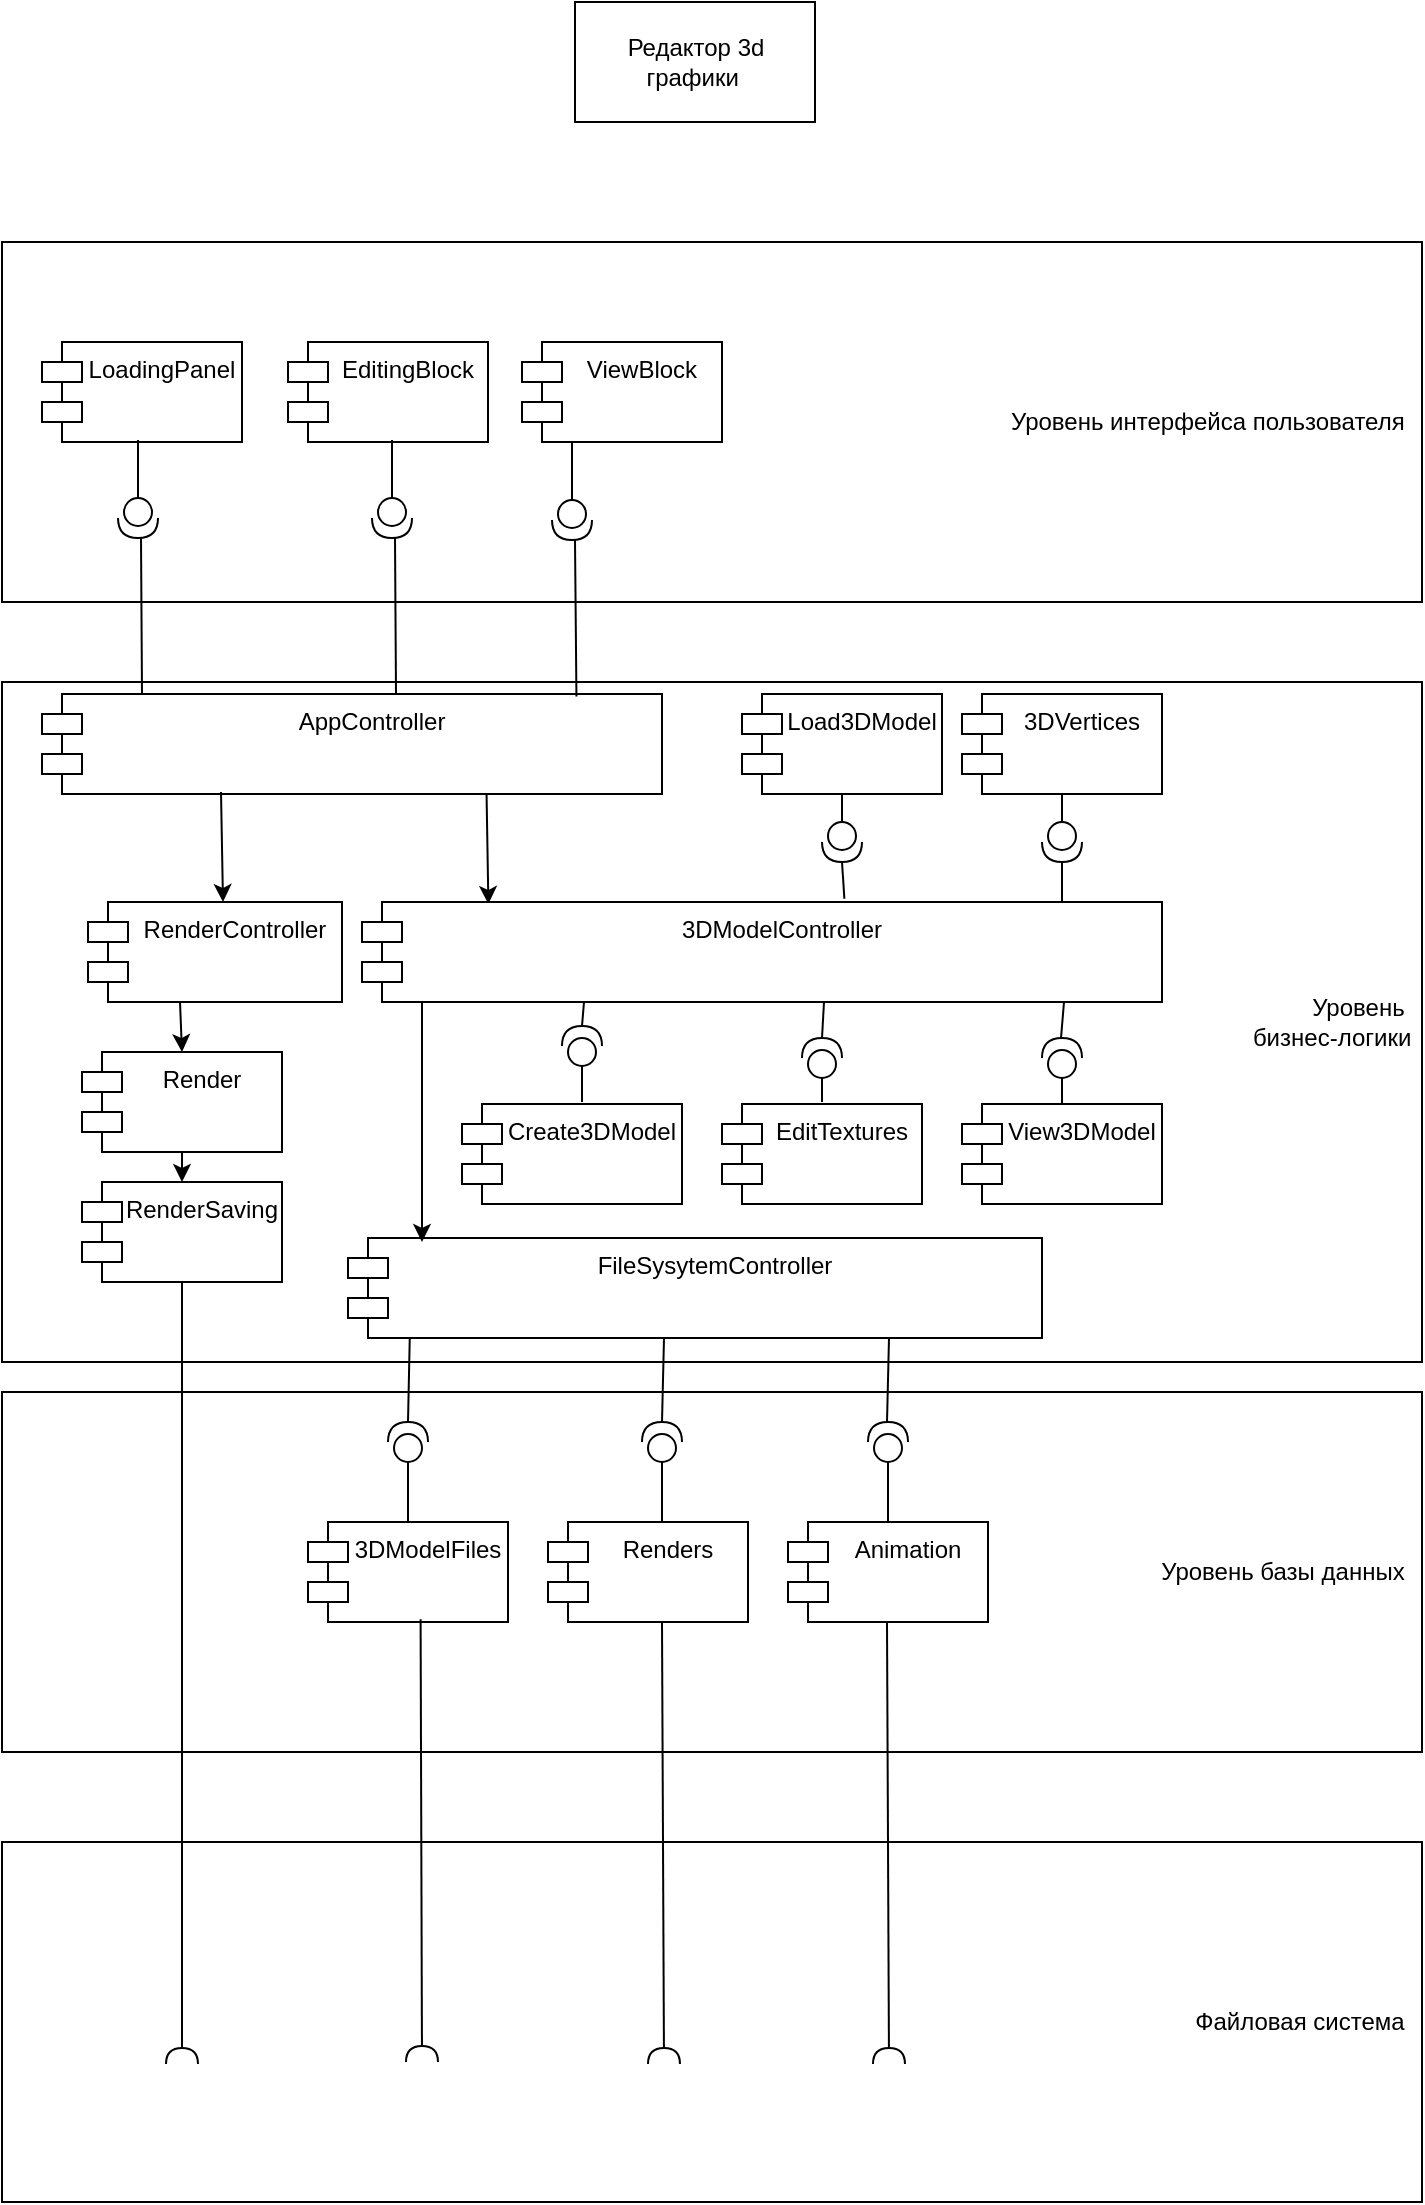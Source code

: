 <mxfile version="24.7.5">
  <diagram id="C5RBs43oDa-KdzZeNtuy" name="Page-1">
    <mxGraphModel dx="852" dy="469" grid="1" gridSize="10" guides="1" tooltips="1" connect="1" arrows="1" fold="1" page="1" pageScale="1" pageWidth="827" pageHeight="1169" math="0" shadow="0">
      <root>
        <mxCell id="WIyWlLk6GJQsqaUBKTNV-0" />
        <mxCell id="WIyWlLk6GJQsqaUBKTNV-1" parent="WIyWlLk6GJQsqaUBKTNV-0" />
        <mxCell id="HUrFkQCUV42tPH5ERu3b-1" value="Уровень интерфейса пользователя&amp;nbsp;&amp;nbsp;" style="rounded=0;whiteSpace=wrap;html=1;align=right;" vertex="1" parent="WIyWlLk6GJQsqaUBKTNV-1">
          <mxGeometry x="60" y="130" width="710" height="180" as="geometry" />
        </mxCell>
        <mxCell id="HUrFkQCUV42tPH5ERu3b-2" value="Уровень&amp;nbsp;&amp;nbsp;&lt;div&gt;бизнес-логики&amp;nbsp;&lt;/div&gt;" style="rounded=0;whiteSpace=wrap;html=1;align=right;" vertex="1" parent="WIyWlLk6GJQsqaUBKTNV-1">
          <mxGeometry x="60" y="350" width="710" height="340" as="geometry" />
        </mxCell>
        <mxCell id="HUrFkQCUV42tPH5ERu3b-3" value="Уровень базы данных&amp;nbsp;&amp;nbsp;" style="rounded=0;whiteSpace=wrap;html=1;align=right;" vertex="1" parent="WIyWlLk6GJQsqaUBKTNV-1">
          <mxGeometry x="60" y="705" width="710" height="180" as="geometry" />
        </mxCell>
        <mxCell id="HUrFkQCUV42tPH5ERu3b-4" value="Файловая система&amp;nbsp;&amp;nbsp;" style="rounded=0;whiteSpace=wrap;html=1;align=right;" vertex="1" parent="WIyWlLk6GJQsqaUBKTNV-1">
          <mxGeometry x="60" y="930" width="710" height="180" as="geometry" />
        </mxCell>
        <mxCell id="HUrFkQCUV42tPH5ERu3b-5" value="LoadingPanel" style="shape=module;align=left;spacingLeft=20;align=center;verticalAlign=top;whiteSpace=wrap;html=1;" vertex="1" parent="WIyWlLk6GJQsqaUBKTNV-1">
          <mxGeometry x="80" y="180" width="100" height="50" as="geometry" />
        </mxCell>
        <mxCell id="HUrFkQCUV42tPH5ERu3b-6" value="EditingBlock" style="shape=module;align=left;spacingLeft=20;align=center;verticalAlign=top;whiteSpace=wrap;html=1;" vertex="1" parent="WIyWlLk6GJQsqaUBKTNV-1">
          <mxGeometry x="203" y="180" width="100" height="50" as="geometry" />
        </mxCell>
        <mxCell id="HUrFkQCUV42tPH5ERu3b-8" value="ViewBlock" style="shape=module;align=left;spacingLeft=20;align=center;verticalAlign=top;whiteSpace=wrap;html=1;" vertex="1" parent="WIyWlLk6GJQsqaUBKTNV-1">
          <mxGeometry x="320" y="180" width="100" height="50" as="geometry" />
        </mxCell>
        <mxCell id="HUrFkQCUV42tPH5ERu3b-9" value="3DModelFiles&lt;div&gt;&lt;br&gt;&lt;/div&gt;" style="shape=module;align=left;spacingLeft=20;align=center;verticalAlign=top;whiteSpace=wrap;html=1;" vertex="1" parent="WIyWlLk6GJQsqaUBKTNV-1">
          <mxGeometry x="213" y="770" width="100" height="50" as="geometry" />
        </mxCell>
        <mxCell id="HUrFkQCUV42tPH5ERu3b-10" value="Renders" style="shape=module;align=left;spacingLeft=20;align=center;verticalAlign=top;whiteSpace=wrap;html=1;" vertex="1" parent="WIyWlLk6GJQsqaUBKTNV-1">
          <mxGeometry x="333" y="770" width="100" height="50" as="geometry" />
        </mxCell>
        <mxCell id="HUrFkQCUV42tPH5ERu3b-11" value="Animation" style="shape=module;align=left;spacingLeft=20;align=center;verticalAlign=top;whiteSpace=wrap;html=1;" vertex="1" parent="WIyWlLk6GJQsqaUBKTNV-1">
          <mxGeometry x="453" y="770" width="100" height="50" as="geometry" />
        </mxCell>
        <mxCell id="HUrFkQCUV42tPH5ERu3b-94" value="" style="edgeStyle=none;rounded=0;orthogonalLoop=1;jettySize=auto;html=1;entryX=0.158;entryY=0.02;entryDx=0;entryDy=0;entryPerimeter=0;exitX=0.717;exitY=0.996;exitDx=0;exitDy=0;exitPerimeter=0;" edge="1" parent="WIyWlLk6GJQsqaUBKTNV-1" source="HUrFkQCUV42tPH5ERu3b-12" target="HUrFkQCUV42tPH5ERu3b-19">
          <mxGeometry relative="1" as="geometry" />
        </mxCell>
        <mxCell id="HUrFkQCUV42tPH5ERu3b-12" value="AppController" style="shape=module;align=left;spacingLeft=20;align=center;verticalAlign=top;whiteSpace=wrap;html=1;" vertex="1" parent="WIyWlLk6GJQsqaUBKTNV-1">
          <mxGeometry x="80" y="356" width="310" height="50" as="geometry" />
        </mxCell>
        <mxCell id="HUrFkQCUV42tPH5ERu3b-13" value="Load3DModel" style="shape=module;align=left;spacingLeft=20;align=center;verticalAlign=top;whiteSpace=wrap;html=1;" vertex="1" parent="WIyWlLk6GJQsqaUBKTNV-1">
          <mxGeometry x="430" y="356" width="100" height="50" as="geometry" />
        </mxCell>
        <mxCell id="HUrFkQCUV42tPH5ERu3b-14" value="3DVertices" style="shape=module;align=left;spacingLeft=20;align=center;verticalAlign=top;whiteSpace=wrap;html=1;" vertex="1" parent="WIyWlLk6GJQsqaUBKTNV-1">
          <mxGeometry x="540" y="356" width="100" height="50" as="geometry" />
        </mxCell>
        <mxCell id="HUrFkQCUV42tPH5ERu3b-15" value="RenderController" style="shape=module;align=left;spacingLeft=20;align=center;verticalAlign=top;whiteSpace=wrap;html=1;" vertex="1" parent="WIyWlLk6GJQsqaUBKTNV-1">
          <mxGeometry x="103" y="460" width="127" height="50" as="geometry" />
        </mxCell>
        <mxCell id="HUrFkQCUV42tPH5ERu3b-99" value="" style="edgeStyle=none;rounded=0;orthogonalLoop=1;jettySize=auto;html=1;" edge="1" parent="WIyWlLk6GJQsqaUBKTNV-1" source="HUrFkQCUV42tPH5ERu3b-16" target="HUrFkQCUV42tPH5ERu3b-18">
          <mxGeometry relative="1" as="geometry" />
        </mxCell>
        <mxCell id="HUrFkQCUV42tPH5ERu3b-16" value="Render" style="shape=module;align=left;spacingLeft=20;align=center;verticalAlign=top;whiteSpace=wrap;html=1;" vertex="1" parent="WIyWlLk6GJQsqaUBKTNV-1">
          <mxGeometry x="100" y="535" width="100" height="50" as="geometry" />
        </mxCell>
        <mxCell id="HUrFkQCUV42tPH5ERu3b-18" value="RenderSaving" style="shape=module;align=left;spacingLeft=20;align=center;verticalAlign=top;whiteSpace=wrap;html=1;" vertex="1" parent="WIyWlLk6GJQsqaUBKTNV-1">
          <mxGeometry x="100" y="600" width="100" height="50" as="geometry" />
        </mxCell>
        <mxCell id="HUrFkQCUV42tPH5ERu3b-19" value="3DModelController" style="shape=module;align=left;spacingLeft=20;align=center;verticalAlign=top;whiteSpace=wrap;html=1;" vertex="1" parent="WIyWlLk6GJQsqaUBKTNV-1">
          <mxGeometry x="240" y="460" width="400" height="50" as="geometry" />
        </mxCell>
        <mxCell id="HUrFkQCUV42tPH5ERu3b-20" value="Create3DModel" style="shape=module;align=left;spacingLeft=20;align=center;verticalAlign=top;whiteSpace=wrap;html=1;" vertex="1" parent="WIyWlLk6GJQsqaUBKTNV-1">
          <mxGeometry x="290" y="561" width="110" height="50" as="geometry" />
        </mxCell>
        <mxCell id="HUrFkQCUV42tPH5ERu3b-21" value="EditTextures" style="shape=module;align=left;spacingLeft=20;align=center;verticalAlign=top;whiteSpace=wrap;html=1;" vertex="1" parent="WIyWlLk6GJQsqaUBKTNV-1">
          <mxGeometry x="420" y="561" width="100" height="50" as="geometry" />
        </mxCell>
        <mxCell id="HUrFkQCUV42tPH5ERu3b-22" value="View3DModel" style="shape=module;align=left;spacingLeft=20;align=center;verticalAlign=top;whiteSpace=wrap;html=1;" vertex="1" parent="WIyWlLk6GJQsqaUBKTNV-1">
          <mxGeometry x="540" y="561" width="100" height="50" as="geometry" />
        </mxCell>
        <mxCell id="HUrFkQCUV42tPH5ERu3b-23" value="FileSysytemController" style="shape=module;align=left;spacingLeft=20;align=center;verticalAlign=top;whiteSpace=wrap;html=1;" vertex="1" parent="WIyWlLk6GJQsqaUBKTNV-1">
          <mxGeometry x="233" y="628" width="347" height="50" as="geometry" />
        </mxCell>
        <mxCell id="HUrFkQCUV42tPH5ERu3b-24" value="Редактор 3d графики&amp;nbsp;" style="whiteSpace=wrap;html=1;" vertex="1" parent="WIyWlLk6GJQsqaUBKTNV-1">
          <mxGeometry x="346.5" y="10" width="120" height="60" as="geometry" />
        </mxCell>
        <mxCell id="HUrFkQCUV42tPH5ERu3b-25" value="" style="rounded=0;orthogonalLoop=1;jettySize=auto;html=1;endArrow=halfCircle;endFill=0;endSize=6;strokeWidth=1;sketch=0;fontSize=12;curved=1;exitX=0.563;exitY=0.972;exitDx=0;exitDy=0;exitPerimeter=0;" edge="1" parent="WIyWlLk6GJQsqaUBKTNV-1" source="HUrFkQCUV42tPH5ERu3b-9">
          <mxGeometry relative="1" as="geometry">
            <mxPoint x="405" y="845" as="sourcePoint" />
            <mxPoint x="270" y="1040" as="targetPoint" />
            <Array as="points">
              <mxPoint x="270" y="1040" />
            </Array>
          </mxGeometry>
        </mxCell>
        <mxCell id="HUrFkQCUV42tPH5ERu3b-26" value="" style="ellipse;whiteSpace=wrap;html=1;align=center;aspect=fixed;fillColor=none;strokeColor=none;resizable=0;perimeter=centerPerimeter;rotatable=0;allowArrows=0;points=[];outlineConnect=1;" vertex="1" parent="WIyWlLk6GJQsqaUBKTNV-1">
          <mxGeometry x="380" y="840" width="10" height="10" as="geometry" />
        </mxCell>
        <mxCell id="HUrFkQCUV42tPH5ERu3b-27" value="" style="rounded=0;orthogonalLoop=1;jettySize=auto;html=1;endArrow=halfCircle;endFill=0;endSize=6;strokeWidth=1;sketch=0;fontSize=12;curved=1;exitX=0.563;exitY=0.972;exitDx=0;exitDy=0;exitPerimeter=0;" edge="1" parent="WIyWlLk6GJQsqaUBKTNV-1">
          <mxGeometry relative="1" as="geometry">
            <mxPoint x="390" y="820" as="sourcePoint" />
            <mxPoint x="391" y="1041" as="targetPoint" />
            <Array as="points">
              <mxPoint x="391" y="1041" />
            </Array>
          </mxGeometry>
        </mxCell>
        <mxCell id="HUrFkQCUV42tPH5ERu3b-28" value="" style="rounded=0;orthogonalLoop=1;jettySize=auto;html=1;endArrow=halfCircle;endFill=0;endSize=6;strokeWidth=1;sketch=0;fontSize=12;curved=1;exitX=0.563;exitY=0.972;exitDx=0;exitDy=0;exitPerimeter=0;" edge="1" parent="WIyWlLk6GJQsqaUBKTNV-1">
          <mxGeometry relative="1" as="geometry">
            <mxPoint x="502.5" y="820" as="sourcePoint" />
            <mxPoint x="503.5" y="1041" as="targetPoint" />
            <Array as="points">
              <mxPoint x="503.5" y="1041" />
            </Array>
          </mxGeometry>
        </mxCell>
        <mxCell id="HUrFkQCUV42tPH5ERu3b-29" value="" style="rounded=0;orthogonalLoop=1;jettySize=auto;html=1;endArrow=halfCircle;endFill=0;endSize=6;strokeWidth=1;sketch=0;fontSize=12;curved=1;" edge="1" parent="WIyWlLk6GJQsqaUBKTNV-1" source="HUrFkQCUV42tPH5ERu3b-18">
          <mxGeometry relative="1" as="geometry">
            <mxPoint x="149" y="820" as="sourcePoint" />
            <mxPoint x="150" y="1041" as="targetPoint" />
            <Array as="points">
              <mxPoint x="150" y="1041" />
            </Array>
          </mxGeometry>
        </mxCell>
        <mxCell id="HUrFkQCUV42tPH5ERu3b-30" value="" style="shape=providedRequiredInterface;html=1;verticalLabelPosition=bottom;sketch=0;direction=south;rotation=-180;" vertex="1" parent="WIyWlLk6GJQsqaUBKTNV-1">
          <mxGeometry x="253" y="720" width="20" height="20" as="geometry" />
        </mxCell>
        <mxCell id="HUrFkQCUV42tPH5ERu3b-57" value="" style="endArrow=none;html=1;rounded=0;entryX=0.089;entryY=0.996;entryDx=0;entryDy=0;entryPerimeter=0;" edge="1" parent="WIyWlLk6GJQsqaUBKTNV-1" target="HUrFkQCUV42tPH5ERu3b-23">
          <mxGeometry width="50" height="50" relative="1" as="geometry">
            <mxPoint x="263" y="720" as="sourcePoint" />
            <mxPoint x="313" y="670" as="targetPoint" />
          </mxGeometry>
        </mxCell>
        <mxCell id="HUrFkQCUV42tPH5ERu3b-59" value="" style="endArrow=none;html=1;rounded=0;entryX=0;entryY=0.5;entryDx=0;entryDy=0;entryPerimeter=0;" edge="1" parent="WIyWlLk6GJQsqaUBKTNV-1" target="HUrFkQCUV42tPH5ERu3b-30">
          <mxGeometry width="50" height="50" relative="1" as="geometry">
            <mxPoint x="263" y="770" as="sourcePoint" />
            <mxPoint x="313" y="720" as="targetPoint" />
          </mxGeometry>
        </mxCell>
        <mxCell id="HUrFkQCUV42tPH5ERu3b-62" value="" style="shape=providedRequiredInterface;html=1;verticalLabelPosition=bottom;sketch=0;direction=south;rotation=-180;" vertex="1" parent="WIyWlLk6GJQsqaUBKTNV-1">
          <mxGeometry x="380" y="720" width="20" height="20" as="geometry" />
        </mxCell>
        <mxCell id="HUrFkQCUV42tPH5ERu3b-63" value="" style="endArrow=none;html=1;rounded=0;entryX=0;entryY=0.5;entryDx=0;entryDy=0;entryPerimeter=0;" edge="1" parent="WIyWlLk6GJQsqaUBKTNV-1" target="HUrFkQCUV42tPH5ERu3b-62">
          <mxGeometry width="50" height="50" relative="1" as="geometry">
            <mxPoint x="390" y="770" as="sourcePoint" />
            <mxPoint x="440" y="720" as="targetPoint" />
          </mxGeometry>
        </mxCell>
        <mxCell id="HUrFkQCUV42tPH5ERu3b-64" value="" style="shape=providedRequiredInterface;html=1;verticalLabelPosition=bottom;sketch=0;direction=south;rotation=-180;" vertex="1" parent="WIyWlLk6GJQsqaUBKTNV-1">
          <mxGeometry x="493" y="720" width="20" height="20" as="geometry" />
        </mxCell>
        <mxCell id="HUrFkQCUV42tPH5ERu3b-65" value="" style="endArrow=none;html=1;rounded=0;entryX=0;entryY=0.5;entryDx=0;entryDy=0;entryPerimeter=0;" edge="1" parent="WIyWlLk6GJQsqaUBKTNV-1" target="HUrFkQCUV42tPH5ERu3b-64">
          <mxGeometry width="50" height="50" relative="1" as="geometry">
            <mxPoint x="503" y="770" as="sourcePoint" />
            <mxPoint x="553" y="720" as="targetPoint" />
          </mxGeometry>
        </mxCell>
        <mxCell id="HUrFkQCUV42tPH5ERu3b-66" value="" style="endArrow=none;html=1;rounded=0;entryX=0.089;entryY=0.996;entryDx=0;entryDy=0;entryPerimeter=0;" edge="1" parent="WIyWlLk6GJQsqaUBKTNV-1">
          <mxGeometry width="50" height="50" relative="1" as="geometry">
            <mxPoint x="390" y="720" as="sourcePoint" />
            <mxPoint x="391" y="678" as="targetPoint" />
          </mxGeometry>
        </mxCell>
        <mxCell id="HUrFkQCUV42tPH5ERu3b-67" value="" style="endArrow=none;html=1;rounded=0;entryX=0.089;entryY=0.996;entryDx=0;entryDy=0;entryPerimeter=0;" edge="1" parent="WIyWlLk6GJQsqaUBKTNV-1">
          <mxGeometry width="50" height="50" relative="1" as="geometry">
            <mxPoint x="502.5" y="720" as="sourcePoint" />
            <mxPoint x="503.5" y="678" as="targetPoint" />
          </mxGeometry>
        </mxCell>
        <mxCell id="HUrFkQCUV42tPH5ERu3b-71" value="" style="shape=providedRequiredInterface;html=1;verticalLabelPosition=bottom;sketch=0;direction=south;rotation=-180;" vertex="1" parent="WIyWlLk6GJQsqaUBKTNV-1">
          <mxGeometry x="340" y="522" width="20" height="20" as="geometry" />
        </mxCell>
        <mxCell id="HUrFkQCUV42tPH5ERu3b-72" value="" style="endArrow=none;html=1;rounded=0;" edge="1" parent="WIyWlLk6GJQsqaUBKTNV-1">
          <mxGeometry width="50" height="50" relative="1" as="geometry">
            <mxPoint x="350" y="522" as="sourcePoint" />
            <mxPoint x="351" y="510" as="targetPoint" />
          </mxGeometry>
        </mxCell>
        <mxCell id="HUrFkQCUV42tPH5ERu3b-73" value="" style="endArrow=none;html=1;rounded=0;entryX=0;entryY=0.5;entryDx=0;entryDy=0;entryPerimeter=0;" edge="1" parent="WIyWlLk6GJQsqaUBKTNV-1" target="HUrFkQCUV42tPH5ERu3b-71">
          <mxGeometry width="50" height="50" relative="1" as="geometry">
            <mxPoint x="350" y="560" as="sourcePoint" />
            <mxPoint x="400" y="522" as="targetPoint" />
          </mxGeometry>
        </mxCell>
        <mxCell id="HUrFkQCUV42tPH5ERu3b-77" value="" style="shape=providedRequiredInterface;html=1;verticalLabelPosition=bottom;sketch=0;direction=south;rotation=-180;" vertex="1" parent="WIyWlLk6GJQsqaUBKTNV-1">
          <mxGeometry x="460" y="528" width="20" height="20" as="geometry" />
        </mxCell>
        <mxCell id="HUrFkQCUV42tPH5ERu3b-78" value="" style="endArrow=none;html=1;rounded=0;" edge="1" parent="WIyWlLk6GJQsqaUBKTNV-1">
          <mxGeometry width="50" height="50" relative="1" as="geometry">
            <mxPoint x="470" y="528" as="sourcePoint" />
            <mxPoint x="471" y="510" as="targetPoint" />
          </mxGeometry>
        </mxCell>
        <mxCell id="HUrFkQCUV42tPH5ERu3b-79" value="" style="endArrow=none;html=1;rounded=0;entryX=0;entryY=0.5;entryDx=0;entryDy=0;entryPerimeter=0;" edge="1" parent="WIyWlLk6GJQsqaUBKTNV-1" target="HUrFkQCUV42tPH5ERu3b-77">
          <mxGeometry width="50" height="50" relative="1" as="geometry">
            <mxPoint x="470" y="560" as="sourcePoint" />
            <mxPoint x="520" y="528" as="targetPoint" />
          </mxGeometry>
        </mxCell>
        <mxCell id="HUrFkQCUV42tPH5ERu3b-88" value="" style="shape=providedRequiredInterface;html=1;verticalLabelPosition=bottom;sketch=0;direction=south;rotation=-180;" vertex="1" parent="WIyWlLk6GJQsqaUBKTNV-1">
          <mxGeometry x="580" y="528" width="20" height="20" as="geometry" />
        </mxCell>
        <mxCell id="HUrFkQCUV42tPH5ERu3b-89" value="" style="endArrow=none;html=1;rounded=0;" edge="1" parent="WIyWlLk6GJQsqaUBKTNV-1">
          <mxGeometry width="50" height="50" relative="1" as="geometry">
            <mxPoint x="589.5" y="528" as="sourcePoint" />
            <mxPoint x="591" y="510" as="targetPoint" />
          </mxGeometry>
        </mxCell>
        <mxCell id="HUrFkQCUV42tPH5ERu3b-90" value="" style="endArrow=none;html=1;rounded=0;entryX=0;entryY=0.5;entryDx=0;entryDy=0;entryPerimeter=0;exitX=0.5;exitY=0;exitDx=0;exitDy=0;" edge="1" parent="WIyWlLk6GJQsqaUBKTNV-1" target="HUrFkQCUV42tPH5ERu3b-88" source="HUrFkQCUV42tPH5ERu3b-22">
          <mxGeometry width="50" height="50" relative="1" as="geometry">
            <mxPoint x="283" y="790" as="sourcePoint" />
            <mxPoint x="333" y="740" as="targetPoint" />
          </mxGeometry>
        </mxCell>
        <mxCell id="HUrFkQCUV42tPH5ERu3b-95" value="" style="edgeStyle=none;rounded=0;orthogonalLoop=1;jettySize=auto;html=1;entryX=0.158;entryY=0.02;entryDx=0;entryDy=0;entryPerimeter=0;exitX=0.717;exitY=0.996;exitDx=0;exitDy=0;exitPerimeter=0;" edge="1" parent="WIyWlLk6GJQsqaUBKTNV-1">
          <mxGeometry relative="1" as="geometry">
            <mxPoint x="169.5" y="405" as="sourcePoint" />
            <mxPoint x="170.5" y="460" as="targetPoint" />
          </mxGeometry>
        </mxCell>
        <mxCell id="HUrFkQCUV42tPH5ERu3b-103" value="" style="edgeStyle=none;rounded=0;orthogonalLoop=1;jettySize=auto;html=1;entryX=0.5;entryY=0;entryDx=0;entryDy=0;" edge="1" parent="WIyWlLk6GJQsqaUBKTNV-1" target="HUrFkQCUV42tPH5ERu3b-16">
          <mxGeometry relative="1" as="geometry">
            <mxPoint x="149" y="510" as="sourcePoint" />
            <mxPoint x="149" y="525" as="targetPoint" />
          </mxGeometry>
        </mxCell>
        <mxCell id="HUrFkQCUV42tPH5ERu3b-104" value="" style="shape=providedRequiredInterface;html=1;verticalLabelPosition=bottom;sketch=0;direction=north;rotation=-180;" vertex="1" parent="WIyWlLk6GJQsqaUBKTNV-1">
          <mxGeometry x="470" y="420" width="20" height="20" as="geometry" />
        </mxCell>
        <mxCell id="HUrFkQCUV42tPH5ERu3b-105" value="" style="endArrow=none;html=1;rounded=0;entryX=0.5;entryY=1;entryDx=0;entryDy=0;" edge="1" parent="WIyWlLk6GJQsqaUBKTNV-1" target="HUrFkQCUV42tPH5ERu3b-13">
          <mxGeometry width="50" height="50" relative="1" as="geometry">
            <mxPoint x="480" y="420" as="sourcePoint" />
            <mxPoint x="530" y="370" as="targetPoint" />
          </mxGeometry>
        </mxCell>
        <mxCell id="HUrFkQCUV42tPH5ERu3b-106" value="" style="endArrow=none;html=1;rounded=0;exitX=0.603;exitY=-0.033;exitDx=0;exitDy=0;exitPerimeter=0;" edge="1" parent="WIyWlLk6GJQsqaUBKTNV-1" source="HUrFkQCUV42tPH5ERu3b-19">
          <mxGeometry width="50" height="50" relative="1" as="geometry">
            <mxPoint x="470" y="460" as="sourcePoint" />
            <mxPoint x="480" y="440" as="targetPoint" />
          </mxGeometry>
        </mxCell>
        <mxCell id="HUrFkQCUV42tPH5ERu3b-107" value="" style="shape=providedRequiredInterface;html=1;verticalLabelPosition=bottom;sketch=0;direction=north;rotation=-180;" vertex="1" parent="WIyWlLk6GJQsqaUBKTNV-1">
          <mxGeometry x="580" y="420" width="20" height="20" as="geometry" />
        </mxCell>
        <mxCell id="HUrFkQCUV42tPH5ERu3b-108" value="" style="endArrow=none;html=1;rounded=0;entryX=0.5;entryY=1;entryDx=0;entryDy=0;" edge="1" parent="WIyWlLk6GJQsqaUBKTNV-1">
          <mxGeometry width="50" height="50" relative="1" as="geometry">
            <mxPoint x="590" y="420" as="sourcePoint" />
            <mxPoint x="590" y="406" as="targetPoint" />
          </mxGeometry>
        </mxCell>
        <mxCell id="HUrFkQCUV42tPH5ERu3b-109" value="" style="endArrow=none;html=1;rounded=0;entryX=1;entryY=0.5;entryDx=0;entryDy=0;entryPerimeter=0;" edge="1" parent="WIyWlLk6GJQsqaUBKTNV-1" target="HUrFkQCUV42tPH5ERu3b-107">
          <mxGeometry width="50" height="50" relative="1" as="geometry">
            <mxPoint x="590" y="460" as="sourcePoint" />
            <mxPoint x="640" y="410" as="targetPoint" />
          </mxGeometry>
        </mxCell>
        <mxCell id="HUrFkQCUV42tPH5ERu3b-110" value="" style="shape=providedRequiredInterface;html=1;verticalLabelPosition=bottom;sketch=0;direction=north;rotation=-180;" vertex="1" parent="WIyWlLk6GJQsqaUBKTNV-1">
          <mxGeometry x="335" y="259" width="20" height="20" as="geometry" />
        </mxCell>
        <mxCell id="HUrFkQCUV42tPH5ERu3b-111" value="" style="endArrow=none;html=1;rounded=0;entryX=0.25;entryY=1;entryDx=0;entryDy=0;exitX=0;exitY=0.5;exitDx=0;exitDy=0;exitPerimeter=0;" edge="1" parent="WIyWlLk6GJQsqaUBKTNV-1" source="HUrFkQCUV42tPH5ERu3b-110" target="HUrFkQCUV42tPH5ERu3b-8">
          <mxGeometry width="50" height="50" relative="1" as="geometry">
            <mxPoint x="353" y="259" as="sourcePoint" />
            <mxPoint x="353" y="245" as="targetPoint" />
          </mxGeometry>
        </mxCell>
        <mxCell id="HUrFkQCUV42tPH5ERu3b-113" value="" style="endArrow=none;html=1;rounded=0;exitX=0.862;exitY=0.025;exitDx=0;exitDy=0;exitPerimeter=0;" edge="1" parent="WIyWlLk6GJQsqaUBKTNV-1" source="HUrFkQCUV42tPH5ERu3b-12">
          <mxGeometry width="50" height="50" relative="1" as="geometry">
            <mxPoint x="296.5" y="329" as="sourcePoint" />
            <mxPoint x="346.5" y="279" as="targetPoint" />
          </mxGeometry>
        </mxCell>
        <mxCell id="HUrFkQCUV42tPH5ERu3b-114" value="" style="shape=providedRequiredInterface;html=1;verticalLabelPosition=bottom;sketch=0;direction=north;rotation=-180;" vertex="1" parent="WIyWlLk6GJQsqaUBKTNV-1">
          <mxGeometry x="245" y="258" width="20" height="20" as="geometry" />
        </mxCell>
        <mxCell id="HUrFkQCUV42tPH5ERu3b-115" value="" style="endArrow=none;html=1;rounded=0;entryX=0.25;entryY=1;entryDx=0;entryDy=0;exitX=0;exitY=0.5;exitDx=0;exitDy=0;exitPerimeter=0;" edge="1" parent="WIyWlLk6GJQsqaUBKTNV-1" source="HUrFkQCUV42tPH5ERu3b-114">
          <mxGeometry width="50" height="50" relative="1" as="geometry">
            <mxPoint x="263" y="258" as="sourcePoint" />
            <mxPoint x="255" y="229" as="targetPoint" />
          </mxGeometry>
        </mxCell>
        <mxCell id="HUrFkQCUV42tPH5ERu3b-116" value="" style="endArrow=none;html=1;rounded=0;exitX=0.862;exitY=0.025;exitDx=0;exitDy=0;exitPerimeter=0;" edge="1" parent="WIyWlLk6GJQsqaUBKTNV-1">
          <mxGeometry width="50" height="50" relative="1" as="geometry">
            <mxPoint x="257" y="356" as="sourcePoint" />
            <mxPoint x="256.5" y="278" as="targetPoint" />
          </mxGeometry>
        </mxCell>
        <mxCell id="HUrFkQCUV42tPH5ERu3b-117" value="" style="shape=providedRequiredInterface;html=1;verticalLabelPosition=bottom;sketch=0;direction=north;rotation=-180;" vertex="1" parent="WIyWlLk6GJQsqaUBKTNV-1">
          <mxGeometry x="118" y="258" width="20" height="20" as="geometry" />
        </mxCell>
        <mxCell id="HUrFkQCUV42tPH5ERu3b-118" value="" style="endArrow=none;html=1;rounded=0;entryX=0.25;entryY=1;entryDx=0;entryDy=0;exitX=0;exitY=0.5;exitDx=0;exitDy=0;exitPerimeter=0;" edge="1" parent="WIyWlLk6GJQsqaUBKTNV-1" source="HUrFkQCUV42tPH5ERu3b-117">
          <mxGeometry width="50" height="50" relative="1" as="geometry">
            <mxPoint x="136" y="258" as="sourcePoint" />
            <mxPoint x="128" y="229" as="targetPoint" />
          </mxGeometry>
        </mxCell>
        <mxCell id="HUrFkQCUV42tPH5ERu3b-119" value="" style="endArrow=none;html=1;rounded=0;exitX=0.862;exitY=0.025;exitDx=0;exitDy=0;exitPerimeter=0;" edge="1" parent="WIyWlLk6GJQsqaUBKTNV-1">
          <mxGeometry width="50" height="50" relative="1" as="geometry">
            <mxPoint x="130" y="356" as="sourcePoint" />
            <mxPoint x="129.5" y="278" as="targetPoint" />
          </mxGeometry>
        </mxCell>
        <mxCell id="HUrFkQCUV42tPH5ERu3b-120" value="" style="endArrow=classic;html=1;rounded=0;" edge="1" parent="WIyWlLk6GJQsqaUBKTNV-1">
          <mxGeometry width="50" height="50" relative="1" as="geometry">
            <mxPoint x="270" y="510" as="sourcePoint" />
            <mxPoint x="270" y="630" as="targetPoint" />
          </mxGeometry>
        </mxCell>
      </root>
    </mxGraphModel>
  </diagram>
</mxfile>
